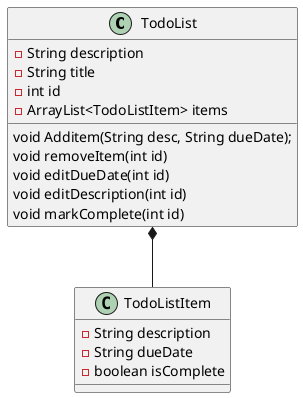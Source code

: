 @startuml
'https://plantuml.com/sequence-diagram

class TodoList{
 -String description
 -String title
 -int id
 -ArrayList<TodoListItem> items

 void Additem(String desc, String dueDate);
 void removeItem(int id)
 void editDueDate(int id)
 void editDescription(int id)
 void markComplete(int id)

}
class TodoListItem{
-String description
-String dueDate
-boolean isComplete
}

TodoList *-- TodoListItem
@enduml